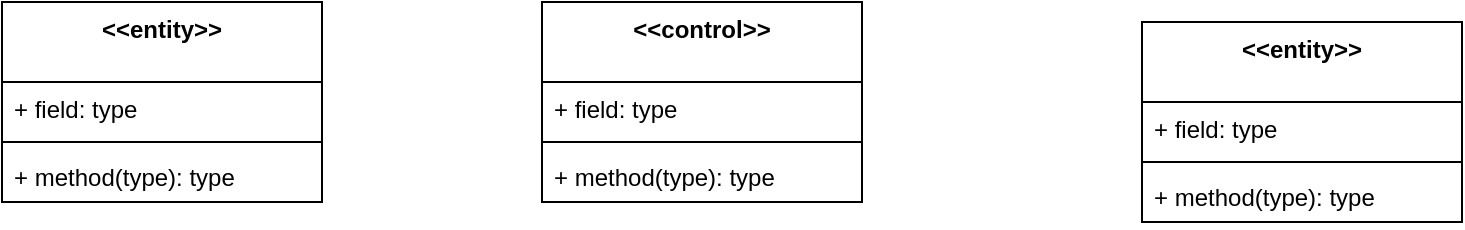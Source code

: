 <mxfile version="13.11.0" type="github">
  <diagram id="nJ4qzKASisszYCjZcxSu" name="Page-1">
    <mxGraphModel dx="1422" dy="762" grid="1" gridSize="10" guides="1" tooltips="1" connect="1" arrows="1" fold="1" page="1" pageScale="1" pageWidth="1169" pageHeight="827" math="0" shadow="0">
      <root>
        <mxCell id="0" />
        <mxCell id="1" parent="0" />
        <mxCell id="nwJfxieKKPXmGcX7s8Pt-1" value="&lt;&lt;entity&gt;&gt;&#xa;" style="swimlane;fontStyle=1;align=center;verticalAlign=top;childLayout=stackLayout;horizontal=1;startSize=40;horizontalStack=0;resizeParent=1;resizeParentMax=0;resizeLast=0;collapsible=1;marginBottom=0;" parent="1" vertex="1">
          <mxGeometry x="200" y="70" width="160" height="100" as="geometry" />
        </mxCell>
        <mxCell id="nwJfxieKKPXmGcX7s8Pt-2" value="+ field: type" style="text;strokeColor=none;fillColor=none;align=left;verticalAlign=top;spacingLeft=4;spacingRight=4;overflow=hidden;rotatable=0;points=[[0,0.5],[1,0.5]];portConstraint=eastwest;" parent="nwJfxieKKPXmGcX7s8Pt-1" vertex="1">
          <mxGeometry y="40" width="160" height="26" as="geometry" />
        </mxCell>
        <mxCell id="nwJfxieKKPXmGcX7s8Pt-3" value="" style="line;strokeWidth=1;fillColor=none;align=left;verticalAlign=middle;spacingTop=-1;spacingLeft=3;spacingRight=3;rotatable=0;labelPosition=right;points=[];portConstraint=eastwest;" parent="nwJfxieKKPXmGcX7s8Pt-1" vertex="1">
          <mxGeometry y="66" width="160" height="8" as="geometry" />
        </mxCell>
        <mxCell id="nwJfxieKKPXmGcX7s8Pt-4" value="+ method(type): type" style="text;strokeColor=none;fillColor=none;align=left;verticalAlign=top;spacingLeft=4;spacingRight=4;overflow=hidden;rotatable=0;points=[[0,0.5],[1,0.5]];portConstraint=eastwest;" parent="nwJfxieKKPXmGcX7s8Pt-1" vertex="1">
          <mxGeometry y="74" width="160" height="26" as="geometry" />
        </mxCell>
        <mxCell id="nwJfxieKKPXmGcX7s8Pt-5" value="&lt;&lt;control&gt;&gt;&#xa;" style="swimlane;fontStyle=1;align=center;verticalAlign=top;childLayout=stackLayout;horizontal=1;startSize=40;horizontalStack=0;resizeParent=1;resizeParentMax=0;resizeLast=0;collapsible=1;marginBottom=0;" parent="1" vertex="1">
          <mxGeometry x="470" y="70" width="160" height="100" as="geometry" />
        </mxCell>
        <mxCell id="nwJfxieKKPXmGcX7s8Pt-6" value="+ field: type" style="text;strokeColor=none;fillColor=none;align=left;verticalAlign=top;spacingLeft=4;spacingRight=4;overflow=hidden;rotatable=0;points=[[0,0.5],[1,0.5]];portConstraint=eastwest;" parent="nwJfxieKKPXmGcX7s8Pt-5" vertex="1">
          <mxGeometry y="40" width="160" height="26" as="geometry" />
        </mxCell>
        <mxCell id="nwJfxieKKPXmGcX7s8Pt-7" value="" style="line;strokeWidth=1;fillColor=none;align=left;verticalAlign=middle;spacingTop=-1;spacingLeft=3;spacingRight=3;rotatable=0;labelPosition=right;points=[];portConstraint=eastwest;" parent="nwJfxieKKPXmGcX7s8Pt-5" vertex="1">
          <mxGeometry y="66" width="160" height="8" as="geometry" />
        </mxCell>
        <mxCell id="nwJfxieKKPXmGcX7s8Pt-8" value="+ method(type): type" style="text;strokeColor=none;fillColor=none;align=left;verticalAlign=top;spacingLeft=4;spacingRight=4;overflow=hidden;rotatable=0;points=[[0,0.5],[1,0.5]];portConstraint=eastwest;" parent="nwJfxieKKPXmGcX7s8Pt-5" vertex="1">
          <mxGeometry y="74" width="160" height="26" as="geometry" />
        </mxCell>
        <mxCell id="LSeH9Q3_qaGpfbV-miFf-1" value="&lt;&lt;entity&gt;&gt;&#xa;" style="swimlane;fontStyle=1;align=center;verticalAlign=top;childLayout=stackLayout;horizontal=1;startSize=40;horizontalStack=0;resizeParent=1;resizeParentMax=0;resizeLast=0;collapsible=1;marginBottom=0;" vertex="1" parent="1">
          <mxGeometry x="770" y="80" width="160" height="100" as="geometry" />
        </mxCell>
        <mxCell id="LSeH9Q3_qaGpfbV-miFf-2" value="+ field: type" style="text;strokeColor=none;fillColor=none;align=left;verticalAlign=top;spacingLeft=4;spacingRight=4;overflow=hidden;rotatable=0;points=[[0,0.5],[1,0.5]];portConstraint=eastwest;" vertex="1" parent="LSeH9Q3_qaGpfbV-miFf-1">
          <mxGeometry y="40" width="160" height="26" as="geometry" />
        </mxCell>
        <mxCell id="LSeH9Q3_qaGpfbV-miFf-3" value="" style="line;strokeWidth=1;fillColor=none;align=left;verticalAlign=middle;spacingTop=-1;spacingLeft=3;spacingRight=3;rotatable=0;labelPosition=right;points=[];portConstraint=eastwest;" vertex="1" parent="LSeH9Q3_qaGpfbV-miFf-1">
          <mxGeometry y="66" width="160" height="8" as="geometry" />
        </mxCell>
        <mxCell id="LSeH9Q3_qaGpfbV-miFf-4" value="+ method(type): type" style="text;strokeColor=none;fillColor=none;align=left;verticalAlign=top;spacingLeft=4;spacingRight=4;overflow=hidden;rotatable=0;points=[[0,0.5],[1,0.5]];portConstraint=eastwest;" vertex="1" parent="LSeH9Q3_qaGpfbV-miFf-1">
          <mxGeometry y="74" width="160" height="26" as="geometry" />
        </mxCell>
      </root>
    </mxGraphModel>
  </diagram>
</mxfile>
